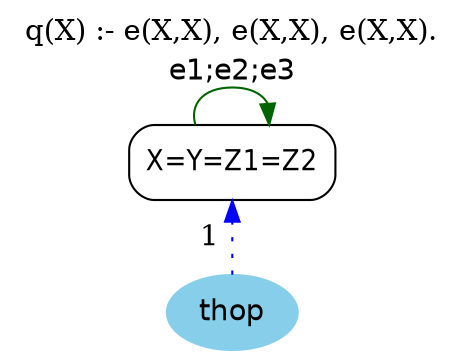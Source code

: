 digraph G {
	graph [bb="0,0,194,164",
		label="q(X) :- e(X,X), e(X,X), e(X,X).",
		labelloc=t,
		lheight=0.21,
		lp="97,152.5",
		lwidth=2.47,
		rankdir=LR
	];
	node [label="\N"];
	X	 [fontname="Helvetica-Narrow",
		height=0.5,
		label="X=Y=Z1=Z2",
		pos="97,90",
		shape=box,
		style=rounded,
		width=1.2778];
	X -> X	 [color=darkgreen,
		fontname=helvetica,
		label="e1;e2;e3",
		lp="97,133.5",
		pos="e,113.64,108.15 80.356,108.15 77.796,117.54 83.344,126 97,126 105.32,126 110.63,122.86 112.93,118.28"];
	thop	 [color=skyblue,
		fillcolor=skyblue,
		fontname=helvetica,
		height=0.5,
		pos="97,18",
		shape=oval,
		style="filled,rounded",
		width=0.79437];
	thop -> X	 [color=blue,
		constraint=false,
		label=1,
		lp="86.5,54",
		pos="e,97,71.587 97,36.169 97,43.869 97,53.026 97,61.583",
		style=dotted];
}
